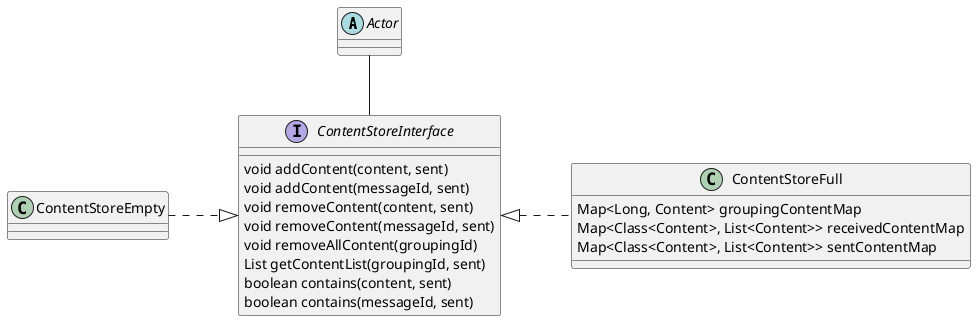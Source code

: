 @startuml

skinparam nodesep 70

abstract class Actor {
}

interface ContentStoreInterface {
  void addContent(content, sent)
  void addContent(messageId, sent)
  void removeContent(content, sent)
  void removeContent(messageId, sent)
  void removeAllContent(groupingId)
  List getContentList(groupingId, sent)
  boolean contains(content, sent)
  boolean contains(messageId, sent)
}

class ContentStoreFull {
  Map<Long, Content> groupingContentMap
  Map<Class<Content>, List<Content>> receivedContentMap
  Map<Class<Content>, List<Content>> sentContentMap
}

Actor -d- ContentStoreInterface
ContentStoreInterface <|..r.. ContentStoreFull
ContentStoreInterface <|..l.. ContentStoreEmpty

@enduml
